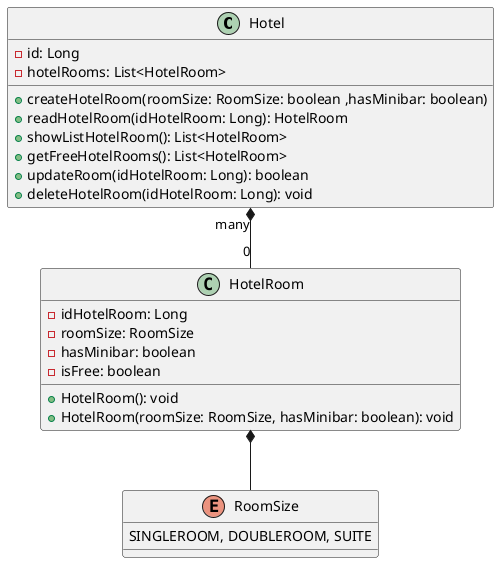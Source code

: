 @startuml classDiagram
class Hotel {
    - id: Long
    - hotelRooms: List<HotelRoom>
    + createHotelRoom(roomSize: RoomSize: boolean ,hasMinibar: boolean)
    + readHotelRoom(idHotelRoom: Long): HotelRoom
    + showListHotelRoom(): List<HotelRoom>
    + getFreeHotelRooms(): List<HotelRoom>
    + updateRoom(idHotelRoom: Long): boolean
    + deleteHotelRoom(idHotelRoom: Long): void
} 

class HotelRoom {
    - idHotelRoom: Long
    - roomSize: RoomSize
    - hasMinibar: boolean
    - isFree: boolean
    + HotelRoom(): void
    + HotelRoom(roomSize: RoomSize, hasMinibar: boolean): void
}

enum RoomSize {
    SINGLEROOM, DOUBLEROOM, SUITE
}

Hotel  "many" *-- "0" HotelRoom
HotelRoom *-- RoomSize
@enduml